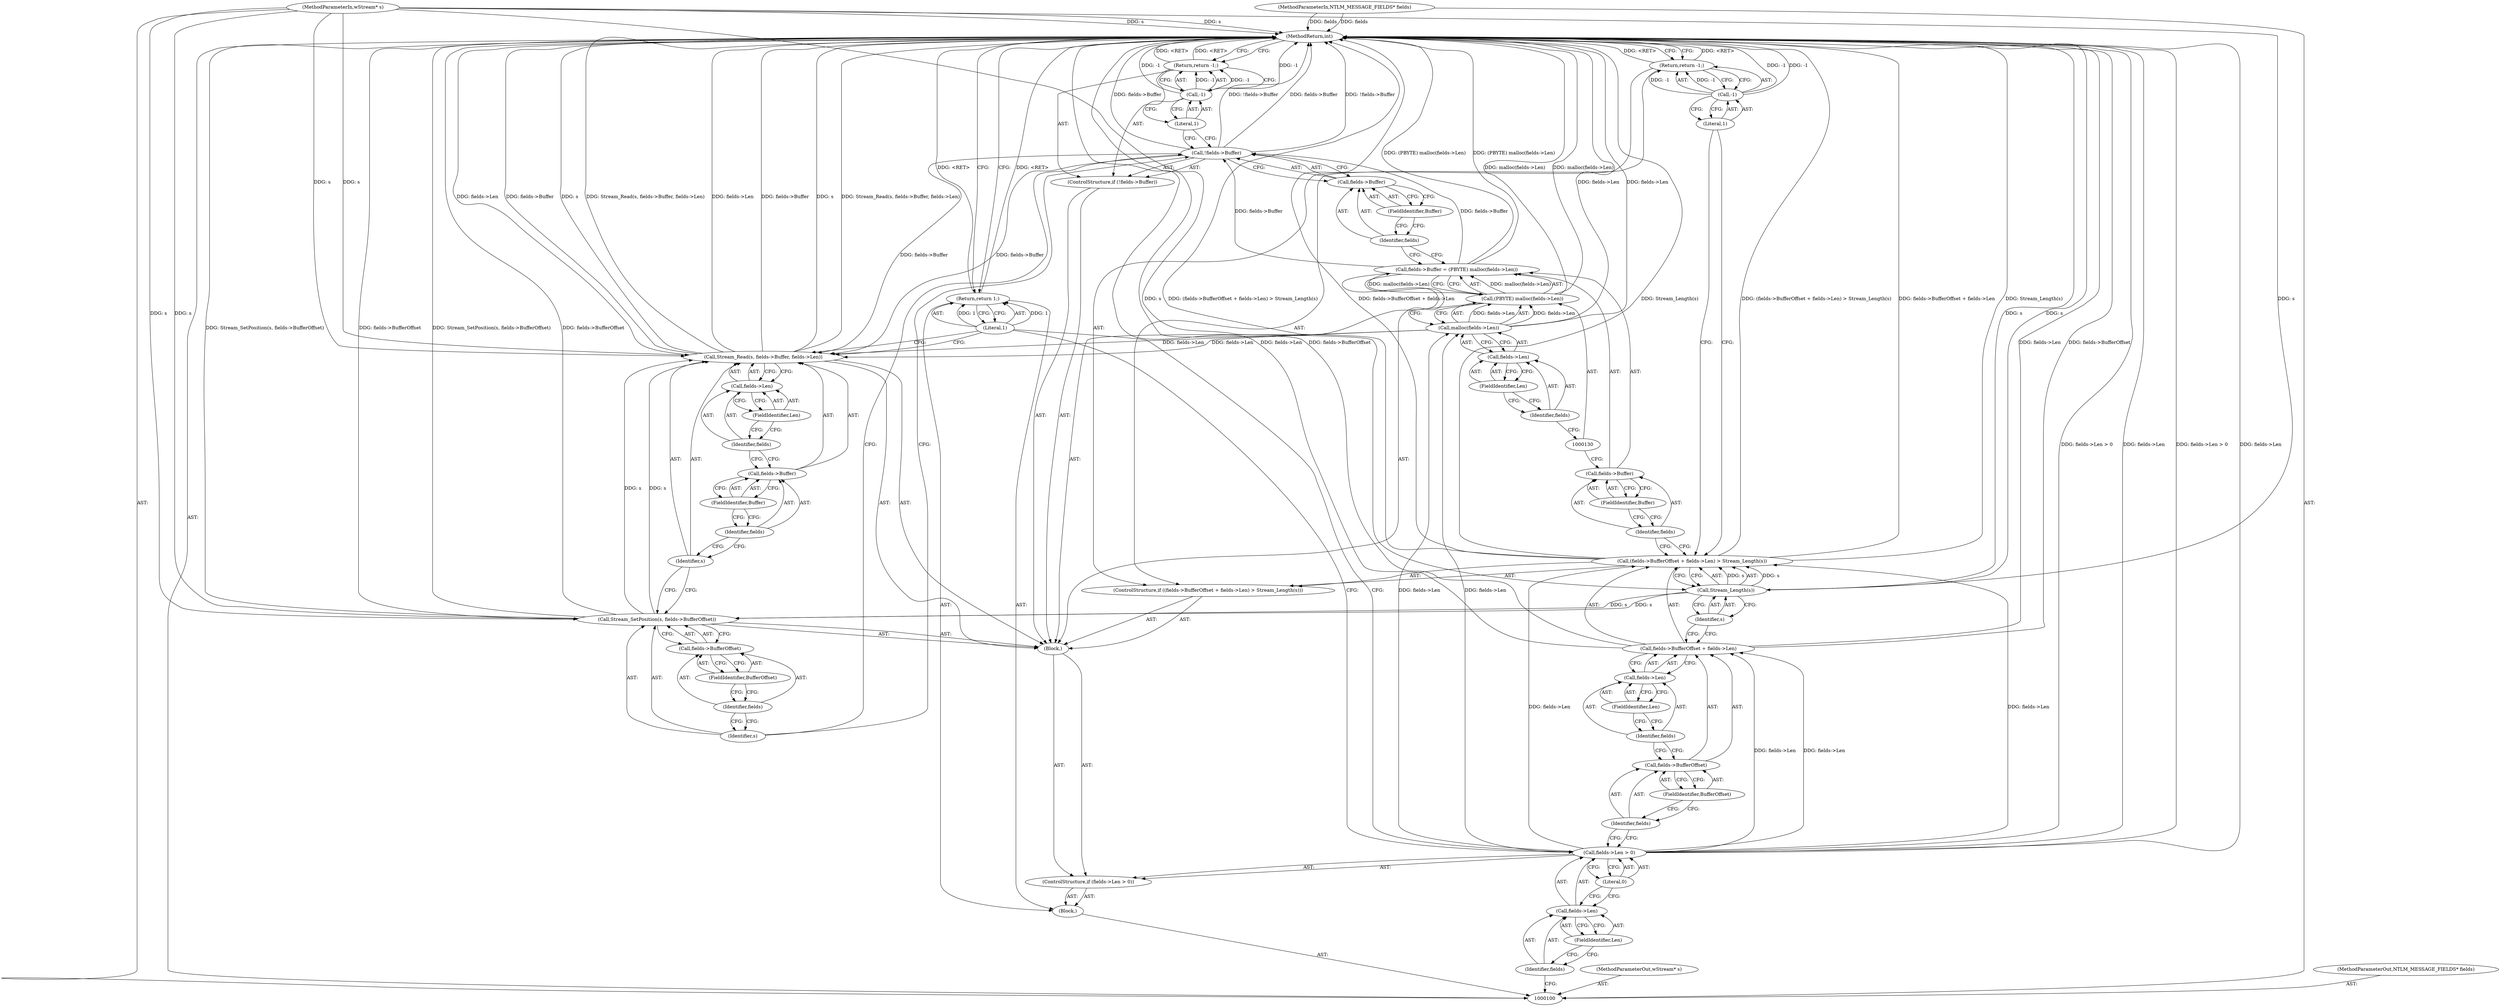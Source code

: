 digraph "1_FreeRDP_2ee663f39dc8dac3d9988e847db19b2d7e3ac8c6_4" {
"1000158" [label="(MethodReturn,int)"];
"1000101" [label="(MethodParameterIn,wStream* s)"];
"1000216" [label="(MethodParameterOut,wStream* s)"];
"1000102" [label="(MethodParameterIn,NTLM_MESSAGE_FIELDS* fields)"];
"1000217" [label="(MethodParameterOut,NTLM_MESSAGE_FIELDS* fields)"];
"1000139" [label="(FieldIdentifier,Buffer)"];
"1000135" [label="(ControlStructure,if (!fields->Buffer))"];
"1000136" [label="(Call,!fields->Buffer)"];
"1000137" [label="(Call,fields->Buffer)"];
"1000138" [label="(Identifier,fields)"];
"1000141" [label="(Call,-1)"];
"1000142" [label="(Literal,1)"];
"1000140" [label="(Return,return -1;)"];
"1000143" [label="(Call,Stream_SetPosition(s, fields->BufferOffset))"];
"1000144" [label="(Identifier,s)"];
"1000145" [label="(Call,fields->BufferOffset)"];
"1000146" [label="(Identifier,fields)"];
"1000147" [label="(FieldIdentifier,BufferOffset)"];
"1000149" [label="(Identifier,s)"];
"1000150" [label="(Call,fields->Buffer)"];
"1000151" [label="(Identifier,fields)"];
"1000148" [label="(Call,Stream_Read(s, fields->Buffer, fields->Len))"];
"1000152" [label="(FieldIdentifier,Buffer)"];
"1000153" [label="(Call,fields->Len)"];
"1000154" [label="(Identifier,fields)"];
"1000155" [label="(FieldIdentifier,Len)"];
"1000156" [label="(Return,return 1;)"];
"1000157" [label="(Literal,1)"];
"1000103" [label="(Block,)"];
"1000108" [label="(FieldIdentifier,Len)"];
"1000104" [label="(ControlStructure,if (fields->Len > 0))"];
"1000109" [label="(Literal,0)"];
"1000105" [label="(Call,fields->Len > 0)"];
"1000106" [label="(Call,fields->Len)"];
"1000107" [label="(Identifier,fields)"];
"1000110" [label="(Block,)"];
"1000116" [label="(FieldIdentifier,BufferOffset)"];
"1000111" [label="(ControlStructure,if ((fields->BufferOffset + fields->Len) > Stream_Length(s)))"];
"1000117" [label="(Call,fields->Len)"];
"1000118" [label="(Identifier,fields)"];
"1000119" [label="(FieldIdentifier,Len)"];
"1000120" [label="(Call,Stream_Length(s))"];
"1000121" [label="(Identifier,s)"];
"1000112" [label="(Call,(fields->BufferOffset + fields->Len) > Stream_Length(s))"];
"1000113" [label="(Call,fields->BufferOffset + fields->Len)"];
"1000114" [label="(Call,fields->BufferOffset)"];
"1000115" [label="(Identifier,fields)"];
"1000123" [label="(Call,-1)"];
"1000124" [label="(Literal,1)"];
"1000122" [label="(Return,return -1;)"];
"1000128" [label="(FieldIdentifier,Buffer)"];
"1000129" [label="(Call,(PBYTE) malloc(fields->Len))"];
"1000131" [label="(Call,malloc(fields->Len))"];
"1000125" [label="(Call,fields->Buffer = (PBYTE) malloc(fields->Len))"];
"1000126" [label="(Call,fields->Buffer)"];
"1000127" [label="(Identifier,fields)"];
"1000132" [label="(Call,fields->Len)"];
"1000133" [label="(Identifier,fields)"];
"1000134" [label="(FieldIdentifier,Len)"];
"1000158" -> "1000100"  [label="AST: "];
"1000158" -> "1000122"  [label="CFG: "];
"1000158" -> "1000140"  [label="CFG: "];
"1000158" -> "1000156"  [label="CFG: "];
"1000122" -> "1000158"  [label="DDG: <RET>"];
"1000113" -> "1000158"  [label="DDG: fields->Len"];
"1000113" -> "1000158"  [label="DDG: fields->BufferOffset"];
"1000105" -> "1000158"  [label="DDG: fields->Len > 0"];
"1000105" -> "1000158"  [label="DDG: fields->Len"];
"1000125" -> "1000158"  [label="DDG: (PBYTE) malloc(fields->Len)"];
"1000120" -> "1000158"  [label="DDG: s"];
"1000148" -> "1000158"  [label="DDG: fields->Len"];
"1000148" -> "1000158"  [label="DDG: fields->Buffer"];
"1000148" -> "1000158"  [label="DDG: s"];
"1000148" -> "1000158"  [label="DDG: Stream_Read(s, fields->Buffer, fields->Len)"];
"1000129" -> "1000158"  [label="DDG: malloc(fields->Len)"];
"1000123" -> "1000158"  [label="DDG: -1"];
"1000131" -> "1000158"  [label="DDG: fields->Len"];
"1000141" -> "1000158"  [label="DDG: -1"];
"1000102" -> "1000158"  [label="DDG: fields"];
"1000112" -> "1000158"  [label="DDG: (fields->BufferOffset + fields->Len) > Stream_Length(s)"];
"1000112" -> "1000158"  [label="DDG: fields->BufferOffset + fields->Len"];
"1000112" -> "1000158"  [label="DDG: Stream_Length(s)"];
"1000101" -> "1000158"  [label="DDG: s"];
"1000143" -> "1000158"  [label="DDG: Stream_SetPosition(s, fields->BufferOffset)"];
"1000143" -> "1000158"  [label="DDG: fields->BufferOffset"];
"1000136" -> "1000158"  [label="DDG: !fields->Buffer"];
"1000136" -> "1000158"  [label="DDG: fields->Buffer"];
"1000140" -> "1000158"  [label="DDG: <RET>"];
"1000156" -> "1000158"  [label="DDG: <RET>"];
"1000101" -> "1000100"  [label="AST: "];
"1000101" -> "1000158"  [label="DDG: s"];
"1000101" -> "1000120"  [label="DDG: s"];
"1000101" -> "1000143"  [label="DDG: s"];
"1000101" -> "1000148"  [label="DDG: s"];
"1000216" -> "1000100"  [label="AST: "];
"1000102" -> "1000100"  [label="AST: "];
"1000102" -> "1000158"  [label="DDG: fields"];
"1000217" -> "1000100"  [label="AST: "];
"1000139" -> "1000137"  [label="AST: "];
"1000139" -> "1000138"  [label="CFG: "];
"1000137" -> "1000139"  [label="CFG: "];
"1000135" -> "1000110"  [label="AST: "];
"1000136" -> "1000135"  [label="AST: "];
"1000140" -> "1000135"  [label="AST: "];
"1000136" -> "1000135"  [label="AST: "];
"1000136" -> "1000137"  [label="CFG: "];
"1000137" -> "1000136"  [label="AST: "];
"1000142" -> "1000136"  [label="CFG: "];
"1000144" -> "1000136"  [label="CFG: "];
"1000136" -> "1000158"  [label="DDG: !fields->Buffer"];
"1000136" -> "1000158"  [label="DDG: fields->Buffer"];
"1000125" -> "1000136"  [label="DDG: fields->Buffer"];
"1000136" -> "1000148"  [label="DDG: fields->Buffer"];
"1000137" -> "1000136"  [label="AST: "];
"1000137" -> "1000139"  [label="CFG: "];
"1000138" -> "1000137"  [label="AST: "];
"1000139" -> "1000137"  [label="AST: "];
"1000136" -> "1000137"  [label="CFG: "];
"1000138" -> "1000137"  [label="AST: "];
"1000138" -> "1000125"  [label="CFG: "];
"1000139" -> "1000138"  [label="CFG: "];
"1000141" -> "1000140"  [label="AST: "];
"1000141" -> "1000142"  [label="CFG: "];
"1000142" -> "1000141"  [label="AST: "];
"1000140" -> "1000141"  [label="CFG: "];
"1000141" -> "1000158"  [label="DDG: -1"];
"1000141" -> "1000140"  [label="DDG: -1"];
"1000142" -> "1000141"  [label="AST: "];
"1000142" -> "1000136"  [label="CFG: "];
"1000141" -> "1000142"  [label="CFG: "];
"1000140" -> "1000135"  [label="AST: "];
"1000140" -> "1000141"  [label="CFG: "];
"1000141" -> "1000140"  [label="AST: "];
"1000158" -> "1000140"  [label="CFG: "];
"1000140" -> "1000158"  [label="DDG: <RET>"];
"1000141" -> "1000140"  [label="DDG: -1"];
"1000143" -> "1000110"  [label="AST: "];
"1000143" -> "1000145"  [label="CFG: "];
"1000144" -> "1000143"  [label="AST: "];
"1000145" -> "1000143"  [label="AST: "];
"1000149" -> "1000143"  [label="CFG: "];
"1000143" -> "1000158"  [label="DDG: Stream_SetPosition(s, fields->BufferOffset)"];
"1000143" -> "1000158"  [label="DDG: fields->BufferOffset"];
"1000120" -> "1000143"  [label="DDG: s"];
"1000101" -> "1000143"  [label="DDG: s"];
"1000143" -> "1000148"  [label="DDG: s"];
"1000144" -> "1000143"  [label="AST: "];
"1000144" -> "1000136"  [label="CFG: "];
"1000146" -> "1000144"  [label="CFG: "];
"1000145" -> "1000143"  [label="AST: "];
"1000145" -> "1000147"  [label="CFG: "];
"1000146" -> "1000145"  [label="AST: "];
"1000147" -> "1000145"  [label="AST: "];
"1000143" -> "1000145"  [label="CFG: "];
"1000146" -> "1000145"  [label="AST: "];
"1000146" -> "1000144"  [label="CFG: "];
"1000147" -> "1000146"  [label="CFG: "];
"1000147" -> "1000145"  [label="AST: "];
"1000147" -> "1000146"  [label="CFG: "];
"1000145" -> "1000147"  [label="CFG: "];
"1000149" -> "1000148"  [label="AST: "];
"1000149" -> "1000143"  [label="CFG: "];
"1000151" -> "1000149"  [label="CFG: "];
"1000150" -> "1000148"  [label="AST: "];
"1000150" -> "1000152"  [label="CFG: "];
"1000151" -> "1000150"  [label="AST: "];
"1000152" -> "1000150"  [label="AST: "];
"1000154" -> "1000150"  [label="CFG: "];
"1000151" -> "1000150"  [label="AST: "];
"1000151" -> "1000149"  [label="CFG: "];
"1000152" -> "1000151"  [label="CFG: "];
"1000148" -> "1000110"  [label="AST: "];
"1000148" -> "1000153"  [label="CFG: "];
"1000149" -> "1000148"  [label="AST: "];
"1000150" -> "1000148"  [label="AST: "];
"1000153" -> "1000148"  [label="AST: "];
"1000157" -> "1000148"  [label="CFG: "];
"1000148" -> "1000158"  [label="DDG: fields->Len"];
"1000148" -> "1000158"  [label="DDG: fields->Buffer"];
"1000148" -> "1000158"  [label="DDG: s"];
"1000148" -> "1000158"  [label="DDG: Stream_Read(s, fields->Buffer, fields->Len)"];
"1000143" -> "1000148"  [label="DDG: s"];
"1000101" -> "1000148"  [label="DDG: s"];
"1000136" -> "1000148"  [label="DDG: fields->Buffer"];
"1000131" -> "1000148"  [label="DDG: fields->Len"];
"1000152" -> "1000150"  [label="AST: "];
"1000152" -> "1000151"  [label="CFG: "];
"1000150" -> "1000152"  [label="CFG: "];
"1000153" -> "1000148"  [label="AST: "];
"1000153" -> "1000155"  [label="CFG: "];
"1000154" -> "1000153"  [label="AST: "];
"1000155" -> "1000153"  [label="AST: "];
"1000148" -> "1000153"  [label="CFG: "];
"1000154" -> "1000153"  [label="AST: "];
"1000154" -> "1000150"  [label="CFG: "];
"1000155" -> "1000154"  [label="CFG: "];
"1000155" -> "1000153"  [label="AST: "];
"1000155" -> "1000154"  [label="CFG: "];
"1000153" -> "1000155"  [label="CFG: "];
"1000156" -> "1000103"  [label="AST: "];
"1000156" -> "1000157"  [label="CFG: "];
"1000157" -> "1000156"  [label="AST: "];
"1000158" -> "1000156"  [label="CFG: "];
"1000156" -> "1000158"  [label="DDG: <RET>"];
"1000157" -> "1000156"  [label="DDG: 1"];
"1000157" -> "1000156"  [label="AST: "];
"1000157" -> "1000148"  [label="CFG: "];
"1000157" -> "1000105"  [label="CFG: "];
"1000156" -> "1000157"  [label="CFG: "];
"1000157" -> "1000156"  [label="DDG: 1"];
"1000103" -> "1000100"  [label="AST: "];
"1000104" -> "1000103"  [label="AST: "];
"1000156" -> "1000103"  [label="AST: "];
"1000108" -> "1000106"  [label="AST: "];
"1000108" -> "1000107"  [label="CFG: "];
"1000106" -> "1000108"  [label="CFG: "];
"1000104" -> "1000103"  [label="AST: "];
"1000105" -> "1000104"  [label="AST: "];
"1000110" -> "1000104"  [label="AST: "];
"1000109" -> "1000105"  [label="AST: "];
"1000109" -> "1000106"  [label="CFG: "];
"1000105" -> "1000109"  [label="CFG: "];
"1000105" -> "1000104"  [label="AST: "];
"1000105" -> "1000109"  [label="CFG: "];
"1000106" -> "1000105"  [label="AST: "];
"1000109" -> "1000105"  [label="AST: "];
"1000115" -> "1000105"  [label="CFG: "];
"1000157" -> "1000105"  [label="CFG: "];
"1000105" -> "1000158"  [label="DDG: fields->Len > 0"];
"1000105" -> "1000158"  [label="DDG: fields->Len"];
"1000105" -> "1000112"  [label="DDG: fields->Len"];
"1000105" -> "1000113"  [label="DDG: fields->Len"];
"1000105" -> "1000131"  [label="DDG: fields->Len"];
"1000106" -> "1000105"  [label="AST: "];
"1000106" -> "1000108"  [label="CFG: "];
"1000107" -> "1000106"  [label="AST: "];
"1000108" -> "1000106"  [label="AST: "];
"1000109" -> "1000106"  [label="CFG: "];
"1000107" -> "1000106"  [label="AST: "];
"1000107" -> "1000100"  [label="CFG: "];
"1000108" -> "1000107"  [label="CFG: "];
"1000110" -> "1000104"  [label="AST: "];
"1000111" -> "1000110"  [label="AST: "];
"1000125" -> "1000110"  [label="AST: "];
"1000135" -> "1000110"  [label="AST: "];
"1000143" -> "1000110"  [label="AST: "];
"1000148" -> "1000110"  [label="AST: "];
"1000116" -> "1000114"  [label="AST: "];
"1000116" -> "1000115"  [label="CFG: "];
"1000114" -> "1000116"  [label="CFG: "];
"1000111" -> "1000110"  [label="AST: "];
"1000112" -> "1000111"  [label="AST: "];
"1000122" -> "1000111"  [label="AST: "];
"1000117" -> "1000113"  [label="AST: "];
"1000117" -> "1000119"  [label="CFG: "];
"1000118" -> "1000117"  [label="AST: "];
"1000119" -> "1000117"  [label="AST: "];
"1000113" -> "1000117"  [label="CFG: "];
"1000118" -> "1000117"  [label="AST: "];
"1000118" -> "1000114"  [label="CFG: "];
"1000119" -> "1000118"  [label="CFG: "];
"1000119" -> "1000117"  [label="AST: "];
"1000119" -> "1000118"  [label="CFG: "];
"1000117" -> "1000119"  [label="CFG: "];
"1000120" -> "1000112"  [label="AST: "];
"1000120" -> "1000121"  [label="CFG: "];
"1000121" -> "1000120"  [label="AST: "];
"1000112" -> "1000120"  [label="CFG: "];
"1000120" -> "1000158"  [label="DDG: s"];
"1000120" -> "1000112"  [label="DDG: s"];
"1000101" -> "1000120"  [label="DDG: s"];
"1000120" -> "1000143"  [label="DDG: s"];
"1000121" -> "1000120"  [label="AST: "];
"1000121" -> "1000113"  [label="CFG: "];
"1000120" -> "1000121"  [label="CFG: "];
"1000112" -> "1000111"  [label="AST: "];
"1000112" -> "1000120"  [label="CFG: "];
"1000113" -> "1000112"  [label="AST: "];
"1000120" -> "1000112"  [label="AST: "];
"1000124" -> "1000112"  [label="CFG: "];
"1000127" -> "1000112"  [label="CFG: "];
"1000112" -> "1000158"  [label="DDG: (fields->BufferOffset + fields->Len) > Stream_Length(s)"];
"1000112" -> "1000158"  [label="DDG: fields->BufferOffset + fields->Len"];
"1000112" -> "1000158"  [label="DDG: Stream_Length(s)"];
"1000105" -> "1000112"  [label="DDG: fields->Len"];
"1000120" -> "1000112"  [label="DDG: s"];
"1000113" -> "1000112"  [label="AST: "];
"1000113" -> "1000117"  [label="CFG: "];
"1000114" -> "1000113"  [label="AST: "];
"1000117" -> "1000113"  [label="AST: "];
"1000121" -> "1000113"  [label="CFG: "];
"1000113" -> "1000158"  [label="DDG: fields->Len"];
"1000113" -> "1000158"  [label="DDG: fields->BufferOffset"];
"1000105" -> "1000113"  [label="DDG: fields->Len"];
"1000114" -> "1000113"  [label="AST: "];
"1000114" -> "1000116"  [label="CFG: "];
"1000115" -> "1000114"  [label="AST: "];
"1000116" -> "1000114"  [label="AST: "];
"1000118" -> "1000114"  [label="CFG: "];
"1000115" -> "1000114"  [label="AST: "];
"1000115" -> "1000105"  [label="CFG: "];
"1000116" -> "1000115"  [label="CFG: "];
"1000123" -> "1000122"  [label="AST: "];
"1000123" -> "1000124"  [label="CFG: "];
"1000124" -> "1000123"  [label="AST: "];
"1000122" -> "1000123"  [label="CFG: "];
"1000123" -> "1000158"  [label="DDG: -1"];
"1000123" -> "1000122"  [label="DDG: -1"];
"1000124" -> "1000123"  [label="AST: "];
"1000124" -> "1000112"  [label="CFG: "];
"1000123" -> "1000124"  [label="CFG: "];
"1000122" -> "1000111"  [label="AST: "];
"1000122" -> "1000123"  [label="CFG: "];
"1000123" -> "1000122"  [label="AST: "];
"1000158" -> "1000122"  [label="CFG: "];
"1000122" -> "1000158"  [label="DDG: <RET>"];
"1000123" -> "1000122"  [label="DDG: -1"];
"1000128" -> "1000126"  [label="AST: "];
"1000128" -> "1000127"  [label="CFG: "];
"1000126" -> "1000128"  [label="CFG: "];
"1000129" -> "1000125"  [label="AST: "];
"1000129" -> "1000131"  [label="CFG: "];
"1000130" -> "1000129"  [label="AST: "];
"1000131" -> "1000129"  [label="AST: "];
"1000125" -> "1000129"  [label="CFG: "];
"1000129" -> "1000158"  [label="DDG: malloc(fields->Len)"];
"1000129" -> "1000125"  [label="DDG: malloc(fields->Len)"];
"1000131" -> "1000129"  [label="DDG: fields->Len"];
"1000131" -> "1000129"  [label="AST: "];
"1000131" -> "1000132"  [label="CFG: "];
"1000132" -> "1000131"  [label="AST: "];
"1000129" -> "1000131"  [label="CFG: "];
"1000131" -> "1000158"  [label="DDG: fields->Len"];
"1000131" -> "1000129"  [label="DDG: fields->Len"];
"1000105" -> "1000131"  [label="DDG: fields->Len"];
"1000131" -> "1000148"  [label="DDG: fields->Len"];
"1000125" -> "1000110"  [label="AST: "];
"1000125" -> "1000129"  [label="CFG: "];
"1000126" -> "1000125"  [label="AST: "];
"1000129" -> "1000125"  [label="AST: "];
"1000138" -> "1000125"  [label="CFG: "];
"1000125" -> "1000158"  [label="DDG: (PBYTE) malloc(fields->Len)"];
"1000129" -> "1000125"  [label="DDG: malloc(fields->Len)"];
"1000125" -> "1000136"  [label="DDG: fields->Buffer"];
"1000126" -> "1000125"  [label="AST: "];
"1000126" -> "1000128"  [label="CFG: "];
"1000127" -> "1000126"  [label="AST: "];
"1000128" -> "1000126"  [label="AST: "];
"1000130" -> "1000126"  [label="CFG: "];
"1000127" -> "1000126"  [label="AST: "];
"1000127" -> "1000112"  [label="CFG: "];
"1000128" -> "1000127"  [label="CFG: "];
"1000132" -> "1000131"  [label="AST: "];
"1000132" -> "1000134"  [label="CFG: "];
"1000133" -> "1000132"  [label="AST: "];
"1000134" -> "1000132"  [label="AST: "];
"1000131" -> "1000132"  [label="CFG: "];
"1000133" -> "1000132"  [label="AST: "];
"1000133" -> "1000130"  [label="CFG: "];
"1000134" -> "1000133"  [label="CFG: "];
"1000134" -> "1000132"  [label="AST: "];
"1000134" -> "1000133"  [label="CFG: "];
"1000132" -> "1000134"  [label="CFG: "];
}
